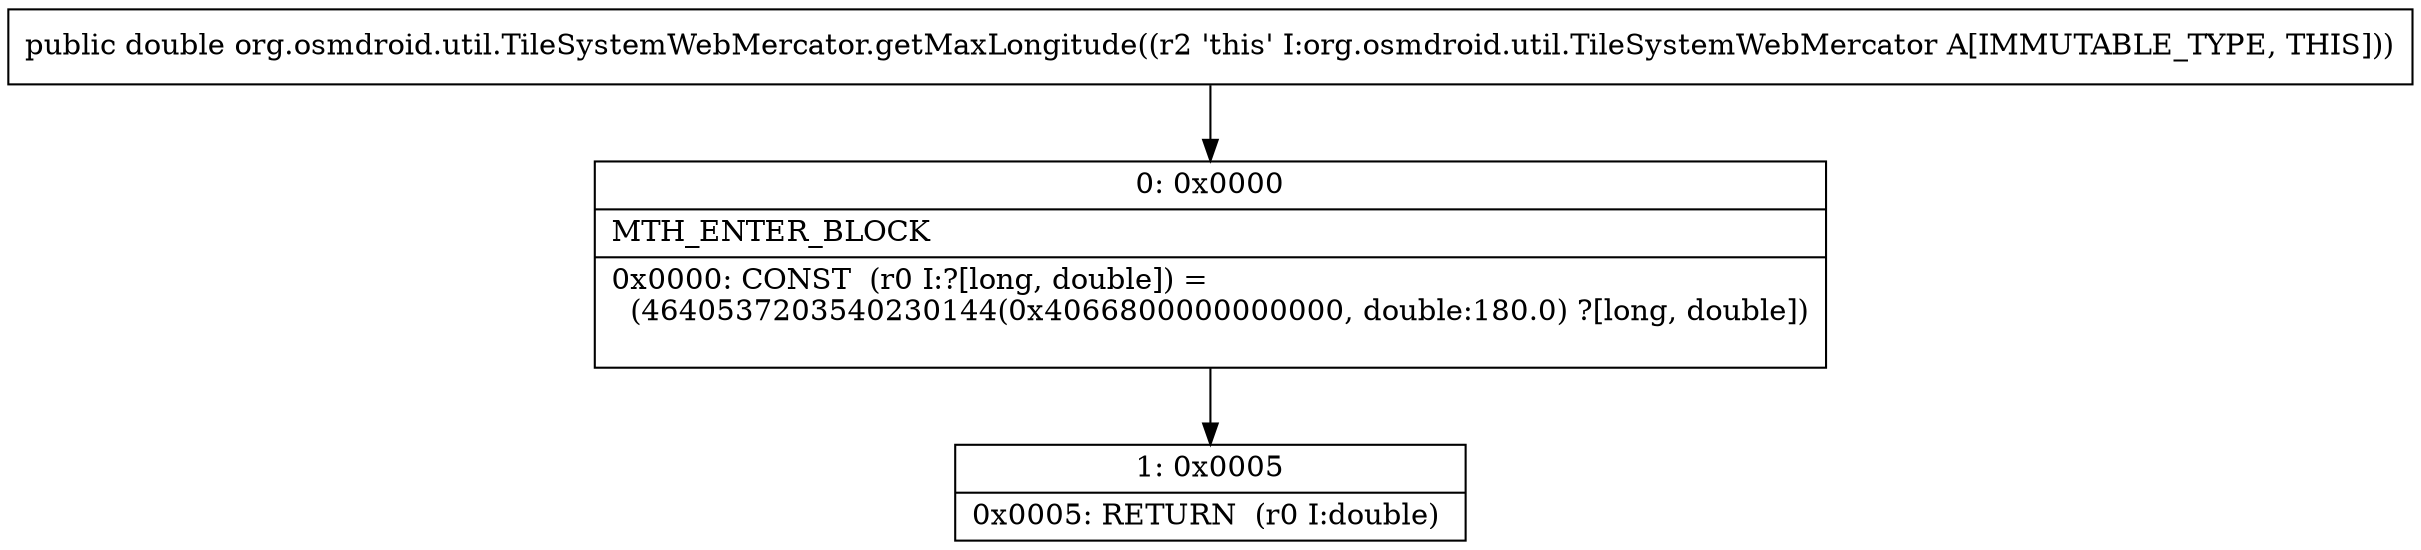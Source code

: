 digraph "CFG fororg.osmdroid.util.TileSystemWebMercator.getMaxLongitude()D" {
Node_0 [shape=record,label="{0\:\ 0x0000|MTH_ENTER_BLOCK\l|0x0000: CONST  (r0 I:?[long, double]) = \l  (4640537203540230144(0x4066800000000000, double:180.0) ?[long, double])\l \l}"];
Node_1 [shape=record,label="{1\:\ 0x0005|0x0005: RETURN  (r0 I:double) \l}"];
MethodNode[shape=record,label="{public double org.osmdroid.util.TileSystemWebMercator.getMaxLongitude((r2 'this' I:org.osmdroid.util.TileSystemWebMercator A[IMMUTABLE_TYPE, THIS])) }"];
MethodNode -> Node_0;
Node_0 -> Node_1;
}

